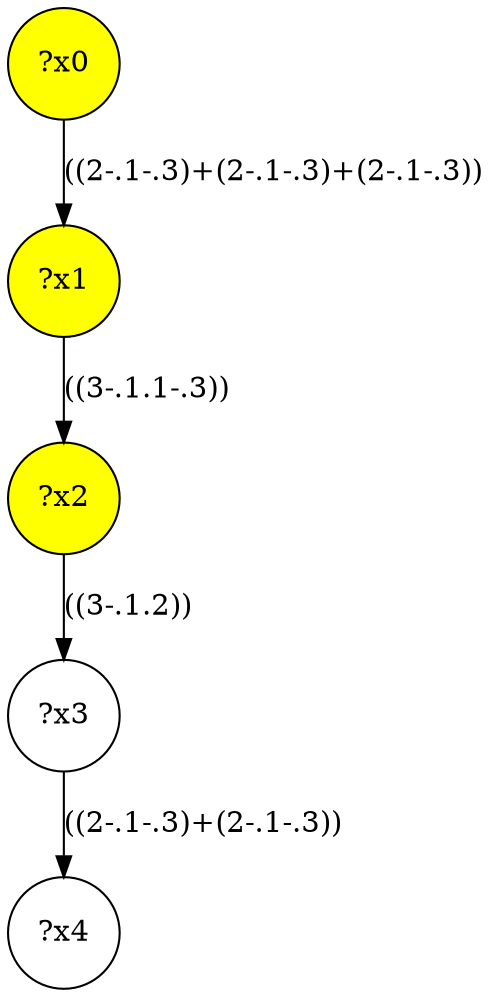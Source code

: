 digraph g {
	x0 [fillcolor="yellow", style="filled," shape=circle, label="?x0"];
	x2 [fillcolor="yellow", style="filled," shape=circle, label="?x2"];
	x1 [fillcolor="yellow", style="filled," shape=circle, label="?x1"];
	x0 -> x1 [label="((2-.1-.3)+(2-.1-.3)+(2-.1-.3))"];
	x1 -> x2 [label="((3-.1.1-.3))"];
	x3 [shape=circle, label="?x3"];
	x2 -> x3 [label="((3-.1.2))"];
	x4 [shape=circle, label="?x4"];
	x3 -> x4 [label="((2-.1-.3)+(2-.1-.3))"];
}

